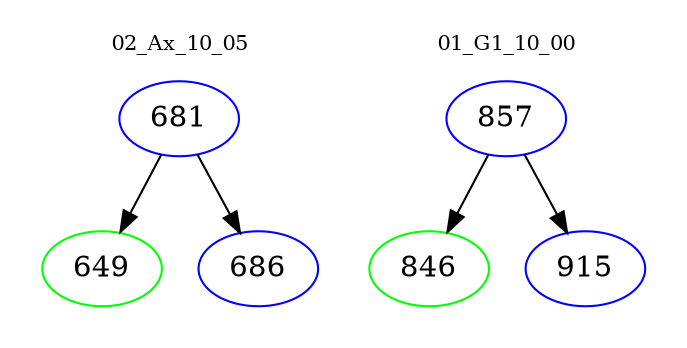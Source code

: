digraph{
subgraph cluster_0 {
color = white
label = "02_Ax_10_05";
fontsize=10;
T0_681 [label="681", color="blue"]
T0_681 -> T0_649 [color="black"]
T0_649 [label="649", color="green"]
T0_681 -> T0_686 [color="black"]
T0_686 [label="686", color="blue"]
}
subgraph cluster_1 {
color = white
label = "01_G1_10_00";
fontsize=10;
T1_857 [label="857", color="blue"]
T1_857 -> T1_846 [color="black"]
T1_846 [label="846", color="green"]
T1_857 -> T1_915 [color="black"]
T1_915 [label="915", color="blue"]
}
}

